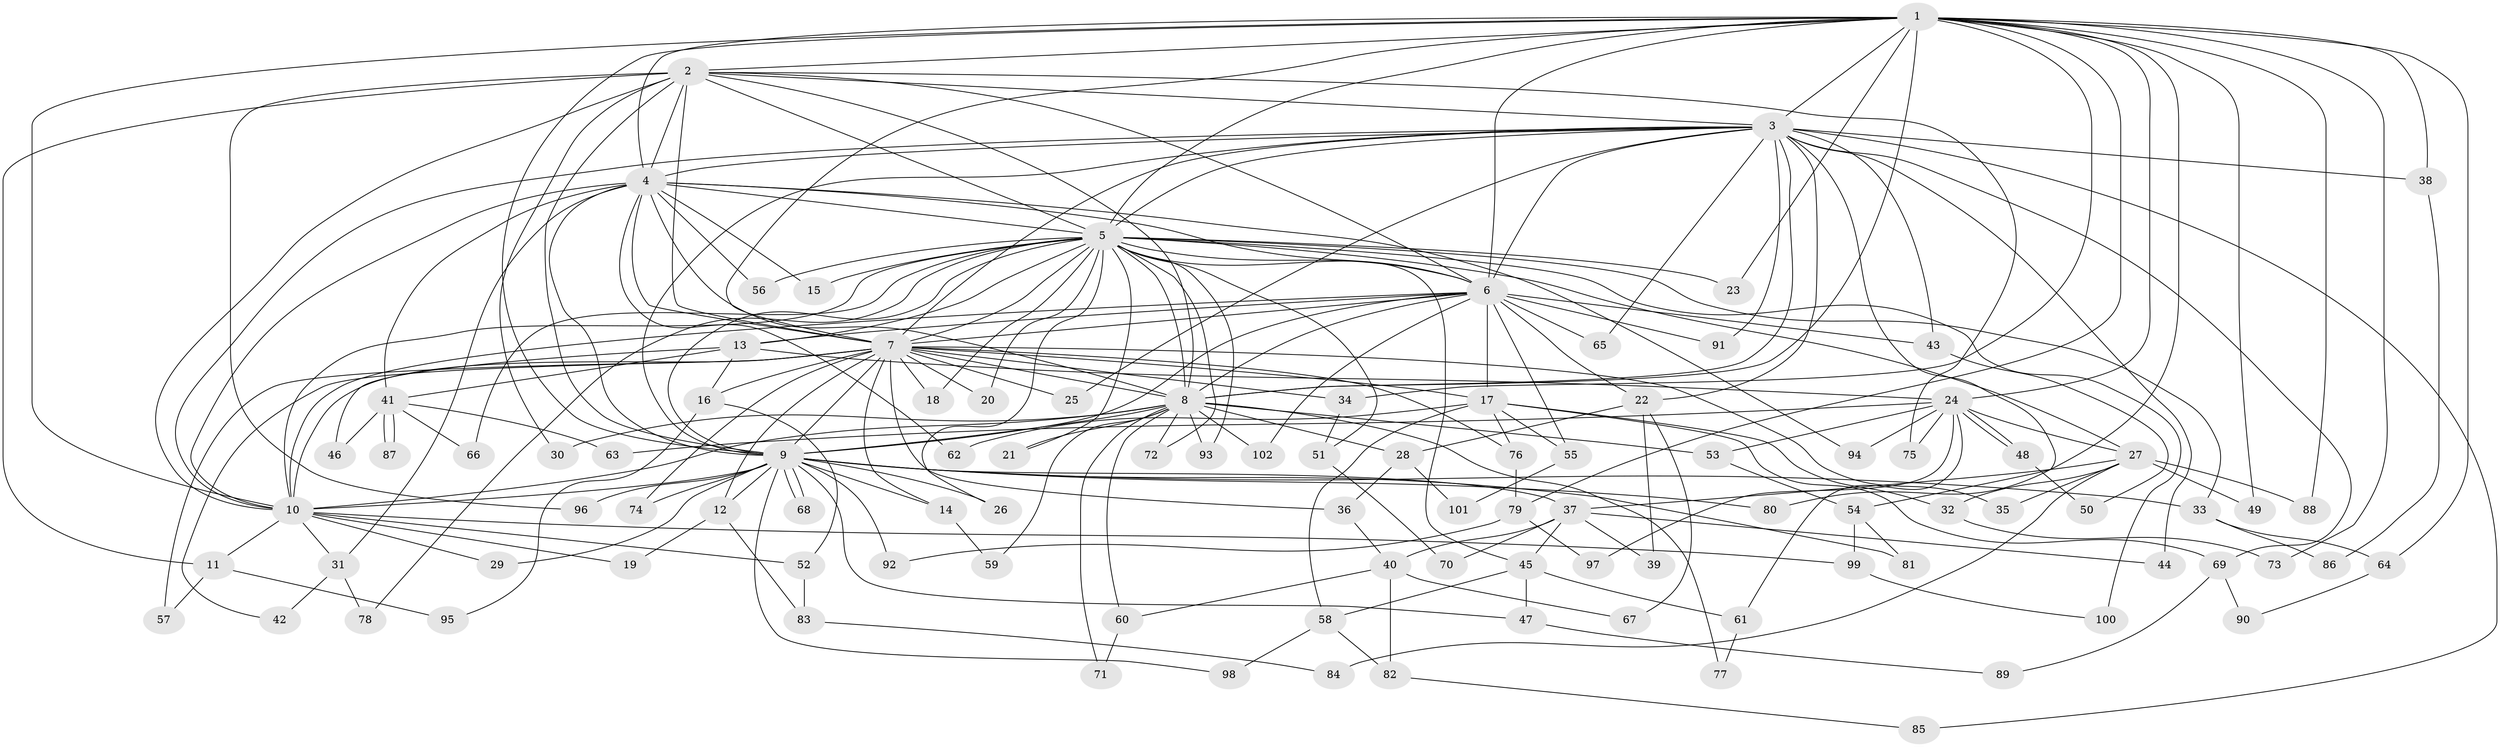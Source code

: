 // Generated by graph-tools (version 1.1) at 2025/11/02/27/25 16:11:04]
// undirected, 102 vertices, 229 edges
graph export_dot {
graph [start="1"]
  node [color=gray90,style=filled];
  1;
  2;
  3;
  4;
  5;
  6;
  7;
  8;
  9;
  10;
  11;
  12;
  13;
  14;
  15;
  16;
  17;
  18;
  19;
  20;
  21;
  22;
  23;
  24;
  25;
  26;
  27;
  28;
  29;
  30;
  31;
  32;
  33;
  34;
  35;
  36;
  37;
  38;
  39;
  40;
  41;
  42;
  43;
  44;
  45;
  46;
  47;
  48;
  49;
  50;
  51;
  52;
  53;
  54;
  55;
  56;
  57;
  58;
  59;
  60;
  61;
  62;
  63;
  64;
  65;
  66;
  67;
  68;
  69;
  70;
  71;
  72;
  73;
  74;
  75;
  76;
  77;
  78;
  79;
  80;
  81;
  82;
  83;
  84;
  85;
  86;
  87;
  88;
  89;
  90;
  91;
  92;
  93;
  94;
  95;
  96;
  97;
  98;
  99;
  100;
  101;
  102;
  1 -- 2;
  1 -- 3;
  1 -- 4;
  1 -- 5;
  1 -- 6;
  1 -- 7;
  1 -- 8;
  1 -- 9;
  1 -- 10;
  1 -- 23;
  1 -- 24;
  1 -- 34;
  1 -- 38;
  1 -- 49;
  1 -- 64;
  1 -- 73;
  1 -- 79;
  1 -- 80;
  1 -- 88;
  2 -- 3;
  2 -- 4;
  2 -- 5;
  2 -- 6;
  2 -- 7;
  2 -- 8;
  2 -- 9;
  2 -- 10;
  2 -- 11;
  2 -- 30;
  2 -- 75;
  2 -- 96;
  3 -- 4;
  3 -- 5;
  3 -- 6;
  3 -- 7;
  3 -- 8;
  3 -- 9;
  3 -- 10;
  3 -- 22;
  3 -- 25;
  3 -- 38;
  3 -- 43;
  3 -- 44;
  3 -- 54;
  3 -- 65;
  3 -- 69;
  3 -- 85;
  3 -- 91;
  4 -- 5;
  4 -- 6;
  4 -- 7;
  4 -- 8;
  4 -- 9;
  4 -- 10;
  4 -- 15;
  4 -- 31;
  4 -- 41;
  4 -- 56;
  4 -- 62;
  4 -- 94;
  5 -- 6;
  5 -- 7;
  5 -- 8;
  5 -- 9;
  5 -- 10;
  5 -- 13;
  5 -- 15;
  5 -- 18;
  5 -- 20;
  5 -- 21;
  5 -- 23;
  5 -- 26;
  5 -- 27;
  5 -- 33;
  5 -- 45;
  5 -- 51;
  5 -- 56;
  5 -- 66;
  5 -- 72;
  5 -- 78;
  5 -- 93;
  5 -- 100;
  6 -- 7;
  6 -- 8;
  6 -- 9;
  6 -- 10;
  6 -- 13;
  6 -- 17;
  6 -- 22;
  6 -- 43;
  6 -- 55;
  6 -- 65;
  6 -- 91;
  6 -- 102;
  7 -- 8;
  7 -- 9;
  7 -- 10;
  7 -- 12;
  7 -- 14;
  7 -- 16;
  7 -- 17;
  7 -- 18;
  7 -- 20;
  7 -- 25;
  7 -- 34;
  7 -- 35;
  7 -- 36;
  7 -- 42;
  7 -- 57;
  7 -- 74;
  7 -- 76;
  8 -- 9;
  8 -- 10;
  8 -- 21;
  8 -- 28;
  8 -- 30;
  8 -- 53;
  8 -- 59;
  8 -- 60;
  8 -- 71;
  8 -- 72;
  8 -- 77;
  8 -- 93;
  8 -- 102;
  9 -- 10;
  9 -- 12;
  9 -- 14;
  9 -- 26;
  9 -- 29;
  9 -- 33;
  9 -- 37;
  9 -- 47;
  9 -- 68;
  9 -- 68;
  9 -- 74;
  9 -- 80;
  9 -- 81;
  9 -- 92;
  9 -- 96;
  9 -- 98;
  10 -- 11;
  10 -- 19;
  10 -- 29;
  10 -- 31;
  10 -- 52;
  10 -- 99;
  11 -- 57;
  11 -- 95;
  12 -- 19;
  12 -- 83;
  13 -- 16;
  13 -- 24;
  13 -- 41;
  13 -- 46;
  14 -- 59;
  16 -- 52;
  16 -- 95;
  17 -- 32;
  17 -- 55;
  17 -- 58;
  17 -- 62;
  17 -- 69;
  17 -- 76;
  22 -- 28;
  22 -- 39;
  22 -- 67;
  24 -- 27;
  24 -- 48;
  24 -- 48;
  24 -- 53;
  24 -- 61;
  24 -- 63;
  24 -- 75;
  24 -- 94;
  24 -- 97;
  27 -- 32;
  27 -- 35;
  27 -- 37;
  27 -- 49;
  27 -- 84;
  27 -- 88;
  28 -- 36;
  28 -- 101;
  31 -- 42;
  31 -- 78;
  32 -- 73;
  33 -- 64;
  33 -- 86;
  34 -- 51;
  36 -- 40;
  37 -- 39;
  37 -- 40;
  37 -- 44;
  37 -- 45;
  37 -- 70;
  38 -- 86;
  40 -- 60;
  40 -- 67;
  40 -- 82;
  41 -- 46;
  41 -- 63;
  41 -- 66;
  41 -- 87;
  41 -- 87;
  43 -- 50;
  45 -- 47;
  45 -- 58;
  45 -- 61;
  47 -- 89;
  48 -- 50;
  51 -- 70;
  52 -- 83;
  53 -- 54;
  54 -- 81;
  54 -- 99;
  55 -- 101;
  58 -- 82;
  58 -- 98;
  60 -- 71;
  61 -- 77;
  64 -- 90;
  69 -- 89;
  69 -- 90;
  76 -- 79;
  79 -- 92;
  79 -- 97;
  82 -- 85;
  83 -- 84;
  99 -- 100;
}
